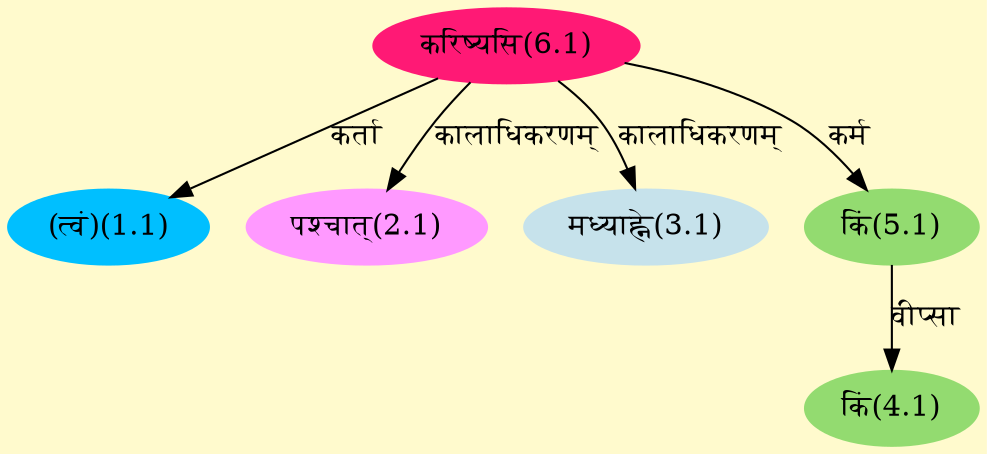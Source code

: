digraph G{
rankdir=BT;
 compound=true;
 bgcolor="lemonchiffon1";
Node1_1 [style=filled, color="#00BFFF" label = "(त्वं)(1.1)"]
Node6_1 [style=filled, color="#FF1975" label = "करिष्यसि(6.1)"]
Node2_1 [style=filled, color="#FF99FF" label = "पश्चात्(2.1)"]
Node3_1 [style=filled, color="#C6E2EB" label = "मध्याह्ने(3.1)"]
Node4_1 [style=filled, color="#93DB70" label = "किं(4.1)"]
Node5_1 [style=filled, color="#93DB70" label = "किं(5.1)"]
/* Start of Relations section */

Node1_1 -> Node6_1 [  label="कर्ता"  dir="back" ]
Node2_1 -> Node6_1 [  label="कालाधिकरणम्"  dir="back" ]
Node3_1 -> Node6_1 [  label="कालाधिकरणम्"  dir="back" ]
Node4_1 -> Node5_1 [  label="वीप्सा"  dir="back" ]
Node5_1 -> Node6_1 [  label="कर्म"  dir="back" ]
}
